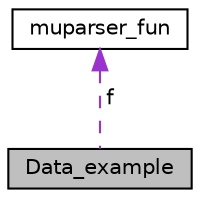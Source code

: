 digraph "Data_example"
{
 // LATEX_PDF_SIZE
  edge [fontname="Helvetica",fontsize="10",labelfontname="Helvetica",labelfontsize="10"];
  node [fontname="Helvetica",fontsize="10",shape=record];
  Node1 [label="Data_example",height=0.2,width=0.4,color="black", fillcolor="grey75", style="filled", fontcolor="black",tooltip="Data for the example."];
  Node2 -> Node1 [dir="back",color="darkorchid3",fontsize="10",style="dashed",label=" f" ];
  Node2 [label="muparser_fun",height=0.2,width=0.4,color="black", fillcolor="white", style="filled",URL="$classmuparser__fun.html",tooltip="Class for creating and set muparser_fun."];
}
